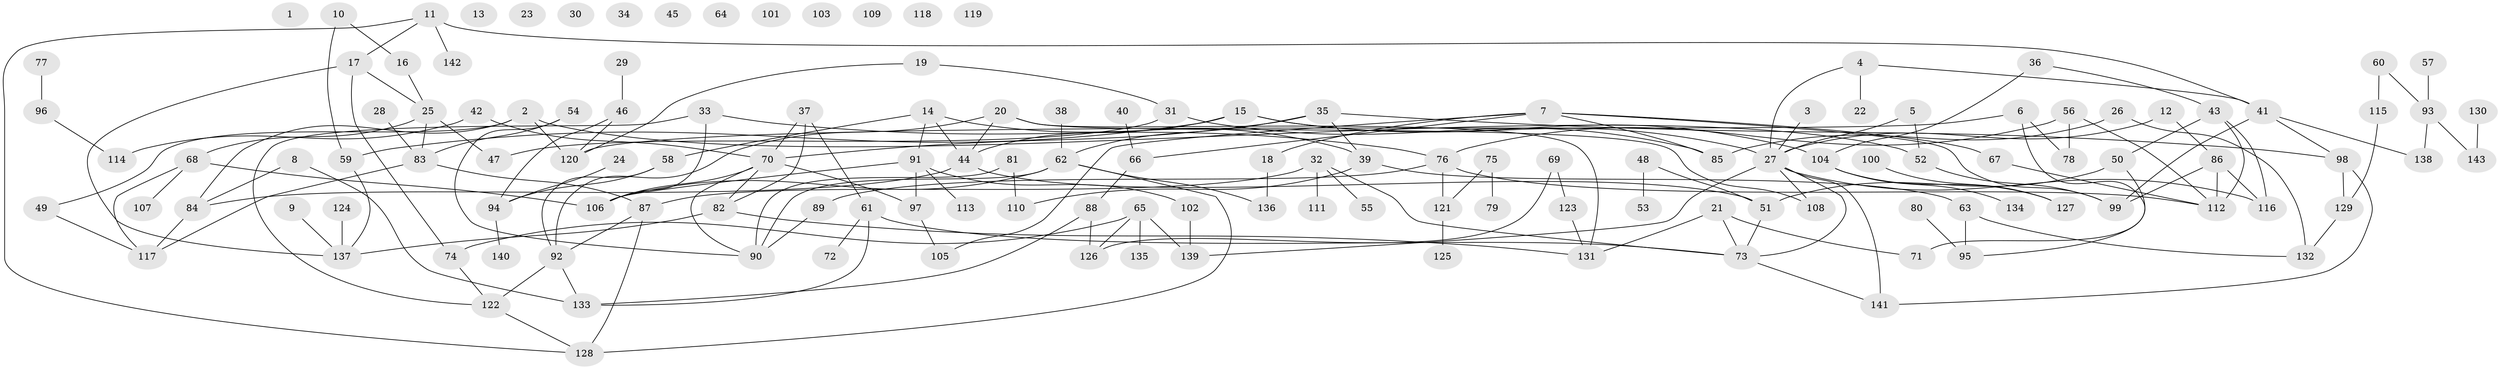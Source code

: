 // coarse degree distribution, {2: 0.15, 3: 0.21666666666666667, 7: 0.06666666666666667, 5: 0.1, 1: 0.2, 4: 0.15, 8: 0.03333333333333333, 6: 0.03333333333333333, 10: 0.03333333333333333, 13: 0.016666666666666666}
// Generated by graph-tools (version 1.1) at 2025/46/03/06/25 01:46:56]
// undirected, 143 vertices, 189 edges
graph export_dot {
graph [start="1"]
  node [color=gray90,style=filled];
  1;
  2;
  3;
  4;
  5;
  6;
  7;
  8;
  9;
  10;
  11;
  12;
  13;
  14;
  15;
  16;
  17;
  18;
  19;
  20;
  21;
  22;
  23;
  24;
  25;
  26;
  27;
  28;
  29;
  30;
  31;
  32;
  33;
  34;
  35;
  36;
  37;
  38;
  39;
  40;
  41;
  42;
  43;
  44;
  45;
  46;
  47;
  48;
  49;
  50;
  51;
  52;
  53;
  54;
  55;
  56;
  57;
  58;
  59;
  60;
  61;
  62;
  63;
  64;
  65;
  66;
  67;
  68;
  69;
  70;
  71;
  72;
  73;
  74;
  75;
  76;
  77;
  78;
  79;
  80;
  81;
  82;
  83;
  84;
  85;
  86;
  87;
  88;
  89;
  90;
  91;
  92;
  93;
  94;
  95;
  96;
  97;
  98;
  99;
  100;
  101;
  102;
  103;
  104;
  105;
  106;
  107;
  108;
  109;
  110;
  111;
  112;
  113;
  114;
  115;
  116;
  117;
  118;
  119;
  120;
  121;
  122;
  123;
  124;
  125;
  126;
  127;
  128;
  129;
  130;
  131;
  132;
  133;
  134;
  135;
  136;
  137;
  138;
  139;
  140;
  141;
  142;
  143;
  2 -- 49;
  2 -- 52;
  2 -- 84;
  2 -- 120;
  3 -- 27;
  4 -- 22;
  4 -- 27;
  4 -- 41;
  5 -- 27;
  5 -- 52;
  6 -- 78;
  6 -- 95;
  6 -- 120;
  7 -- 18;
  7 -- 66;
  7 -- 67;
  7 -- 85;
  7 -- 99;
  7 -- 105;
  8 -- 84;
  8 -- 133;
  9 -- 137;
  10 -- 16;
  10 -- 59;
  11 -- 17;
  11 -- 41;
  11 -- 128;
  11 -- 142;
  12 -- 27;
  12 -- 86;
  14 -- 39;
  14 -- 44;
  14 -- 58;
  14 -- 91;
  15 -- 27;
  15 -- 44;
  15 -- 59;
  15 -- 104;
  16 -- 25;
  17 -- 25;
  17 -- 74;
  17 -- 137;
  18 -- 136;
  19 -- 31;
  19 -- 120;
  20 -- 44;
  20 -- 92;
  20 -- 108;
  20 -- 131;
  21 -- 71;
  21 -- 73;
  21 -- 131;
  24 -- 94;
  25 -- 47;
  25 -- 68;
  25 -- 83;
  26 -- 85;
  26 -- 132;
  27 -- 73;
  27 -- 108;
  27 -- 116;
  27 -- 139;
  27 -- 141;
  28 -- 83;
  29 -- 46;
  31 -- 47;
  31 -- 85;
  32 -- 55;
  32 -- 73;
  32 -- 87;
  32 -- 111;
  33 -- 76;
  33 -- 106;
  33 -- 122;
  35 -- 39;
  35 -- 62;
  35 -- 70;
  35 -- 98;
  36 -- 43;
  36 -- 104;
  37 -- 61;
  37 -- 70;
  37 -- 82;
  38 -- 62;
  39 -- 63;
  39 -- 110;
  40 -- 66;
  41 -- 98;
  41 -- 99;
  41 -- 138;
  42 -- 70;
  42 -- 114;
  43 -- 50;
  43 -- 112;
  43 -- 116;
  44 -- 51;
  44 -- 84;
  46 -- 94;
  46 -- 120;
  48 -- 51;
  48 -- 53;
  49 -- 117;
  50 -- 51;
  50 -- 71;
  51 -- 73;
  52 -- 99;
  54 -- 83;
  54 -- 90;
  56 -- 76;
  56 -- 78;
  56 -- 112;
  57 -- 93;
  58 -- 92;
  58 -- 94;
  59 -- 137;
  60 -- 93;
  60 -- 115;
  61 -- 72;
  61 -- 73;
  61 -- 133;
  62 -- 90;
  62 -- 106;
  62 -- 128;
  62 -- 136;
  63 -- 95;
  63 -- 132;
  65 -- 74;
  65 -- 126;
  65 -- 135;
  65 -- 139;
  66 -- 88;
  67 -- 112;
  68 -- 106;
  68 -- 107;
  68 -- 117;
  69 -- 123;
  69 -- 126;
  70 -- 82;
  70 -- 90;
  70 -- 97;
  70 -- 106;
  73 -- 141;
  74 -- 122;
  75 -- 79;
  75 -- 121;
  76 -- 89;
  76 -- 112;
  76 -- 121;
  77 -- 96;
  80 -- 95;
  81 -- 90;
  81 -- 110;
  82 -- 131;
  82 -- 137;
  83 -- 87;
  83 -- 117;
  84 -- 117;
  86 -- 99;
  86 -- 112;
  86 -- 116;
  87 -- 92;
  87 -- 128;
  88 -- 126;
  88 -- 133;
  89 -- 90;
  91 -- 97;
  91 -- 102;
  91 -- 106;
  91 -- 113;
  92 -- 122;
  92 -- 133;
  93 -- 138;
  93 -- 143;
  94 -- 140;
  96 -- 114;
  97 -- 105;
  98 -- 129;
  98 -- 141;
  100 -- 127;
  102 -- 139;
  104 -- 127;
  104 -- 134;
  115 -- 129;
  121 -- 125;
  122 -- 128;
  123 -- 131;
  124 -- 137;
  129 -- 132;
  130 -- 143;
}

